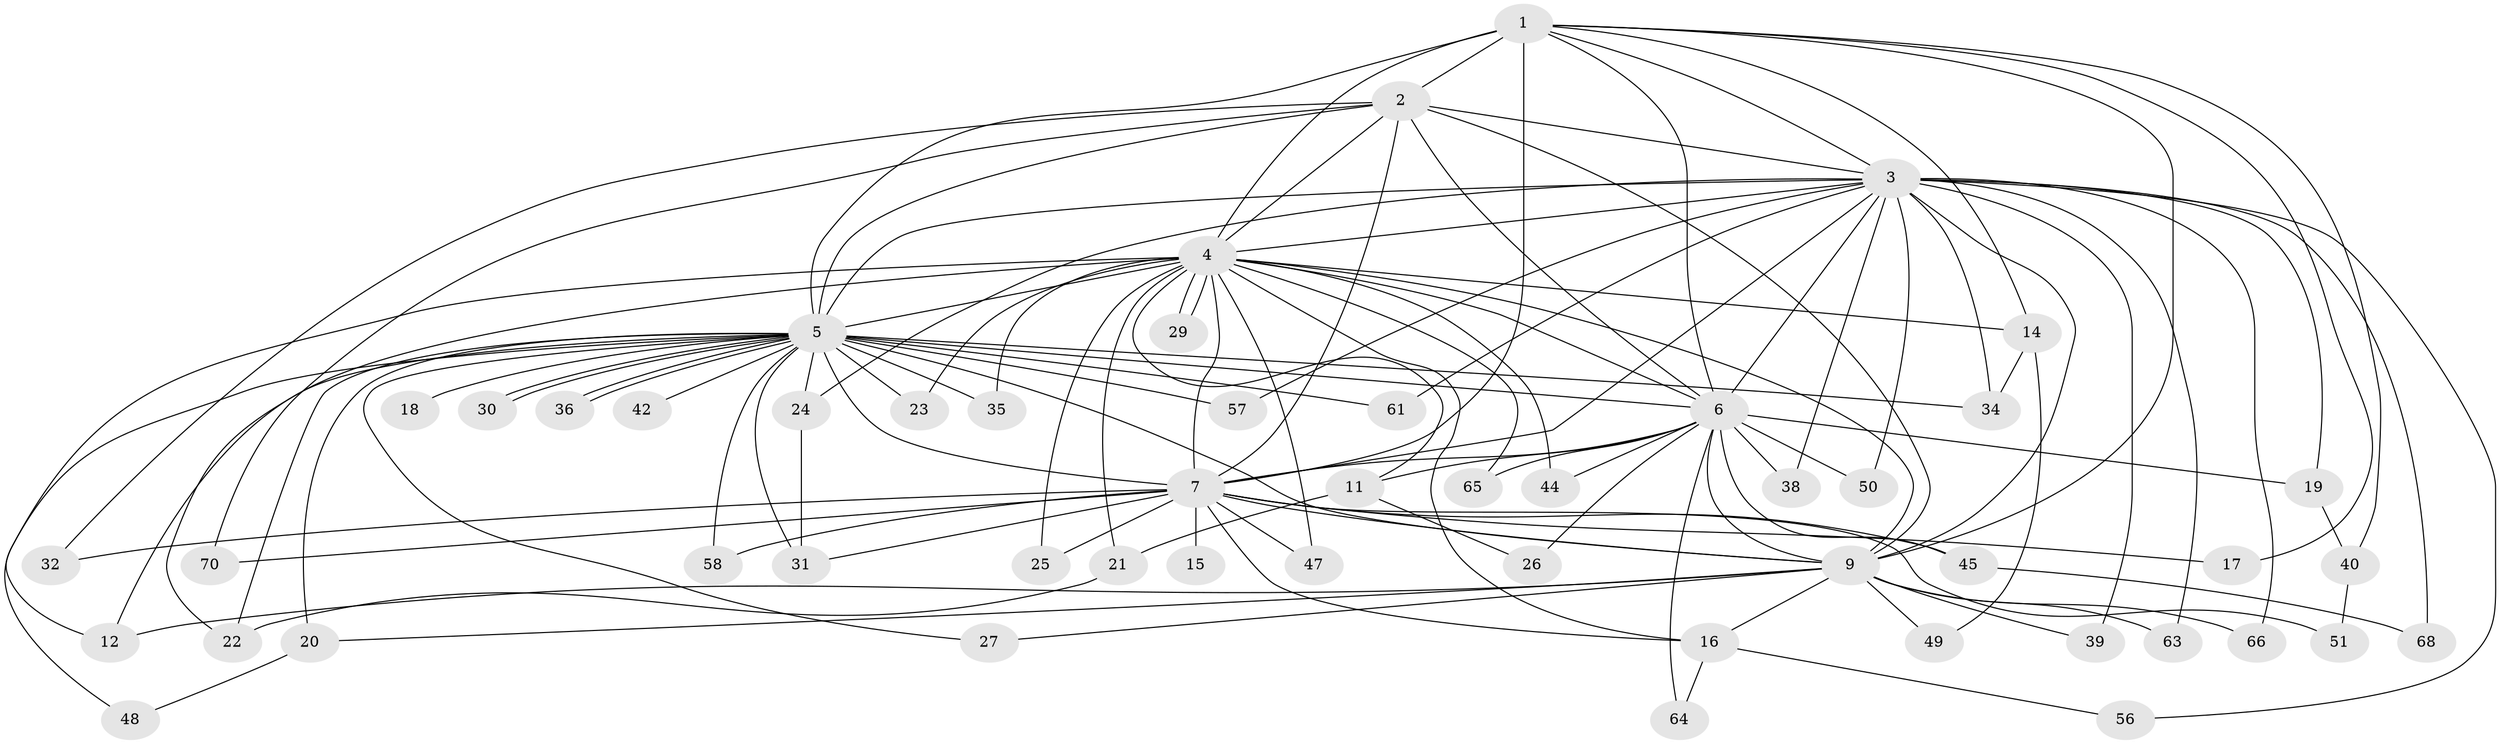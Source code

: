 // Generated by graph-tools (version 1.1) at 2025/23/03/03/25 07:23:43]
// undirected, 52 vertices, 118 edges
graph export_dot {
graph [start="1"]
  node [color=gray90,style=filled];
  1 [super="+52"];
  2 [super="+37"];
  3 [super="+53"];
  4 [super="+43"];
  5 [super="+8"];
  6 [super="+13"];
  7 [super="+10"];
  9 [super="+41"];
  11 [super="+69"];
  12 [super="+33"];
  14;
  15;
  16 [super="+28"];
  17;
  18;
  19;
  20 [super="+55"];
  21;
  22 [super="+59"];
  23;
  24 [super="+46"];
  25;
  26;
  27;
  29;
  30;
  31;
  32;
  34 [super="+54"];
  35 [super="+60"];
  36;
  38;
  39 [super="+62"];
  40;
  42;
  44;
  45;
  47;
  48;
  49;
  50 [super="+67"];
  51;
  56;
  57;
  58;
  61;
  63;
  64;
  65;
  66;
  68;
  70;
  1 -- 2 [weight=2];
  1 -- 3;
  1 -- 4;
  1 -- 5 [weight=3];
  1 -- 6;
  1 -- 7 [weight=2];
  1 -- 9;
  1 -- 14;
  1 -- 17;
  1 -- 40;
  2 -- 3;
  2 -- 4;
  2 -- 5 [weight=2];
  2 -- 6;
  2 -- 7 [weight=2];
  2 -- 9;
  2 -- 32;
  2 -- 70;
  3 -- 4 [weight=2];
  3 -- 5 [weight=2];
  3 -- 6;
  3 -- 7 [weight=2];
  3 -- 9 [weight=2];
  3 -- 19;
  3 -- 24;
  3 -- 38;
  3 -- 39 [weight=2];
  3 -- 50 [weight=2];
  3 -- 56;
  3 -- 61;
  3 -- 63;
  3 -- 66;
  3 -- 68;
  3 -- 57;
  3 -- 34;
  4 -- 5 [weight=2];
  4 -- 6 [weight=2];
  4 -- 7 [weight=2];
  4 -- 9 [weight=2];
  4 -- 11 [weight=2];
  4 -- 14;
  4 -- 16;
  4 -- 21;
  4 -- 22;
  4 -- 23;
  4 -- 25;
  4 -- 29;
  4 -- 29;
  4 -- 35 [weight=2];
  4 -- 47;
  4 -- 65;
  4 -- 44;
  4 -- 12;
  5 -- 6 [weight=2];
  5 -- 7 [weight=4];
  5 -- 9 [weight=2];
  5 -- 20 [weight=2];
  5 -- 27;
  5 -- 30;
  5 -- 30;
  5 -- 31;
  5 -- 34;
  5 -- 36;
  5 -- 36;
  5 -- 42 [weight=2];
  5 -- 58;
  5 -- 61;
  5 -- 12;
  5 -- 18;
  5 -- 23;
  5 -- 24;
  5 -- 35;
  5 -- 48;
  5 -- 57;
  5 -- 22;
  6 -- 7 [weight=2];
  6 -- 9;
  6 -- 11;
  6 -- 19;
  6 -- 26;
  6 -- 38;
  6 -- 45;
  6 -- 64;
  6 -- 65;
  6 -- 50;
  6 -- 44;
  7 -- 9 [weight=2];
  7 -- 15 [weight=2];
  7 -- 31;
  7 -- 32;
  7 -- 45;
  7 -- 58;
  7 -- 70;
  7 -- 47;
  7 -- 17;
  7 -- 16;
  7 -- 51;
  7 -- 25;
  9 -- 12;
  9 -- 16;
  9 -- 20;
  9 -- 27;
  9 -- 39;
  9 -- 49;
  9 -- 63;
  9 -- 66;
  11 -- 21;
  11 -- 26;
  14 -- 34;
  14 -- 49;
  16 -- 64;
  16 -- 56;
  19 -- 40;
  20 -- 48;
  21 -- 22;
  24 -- 31;
  40 -- 51;
  45 -- 68;
}
